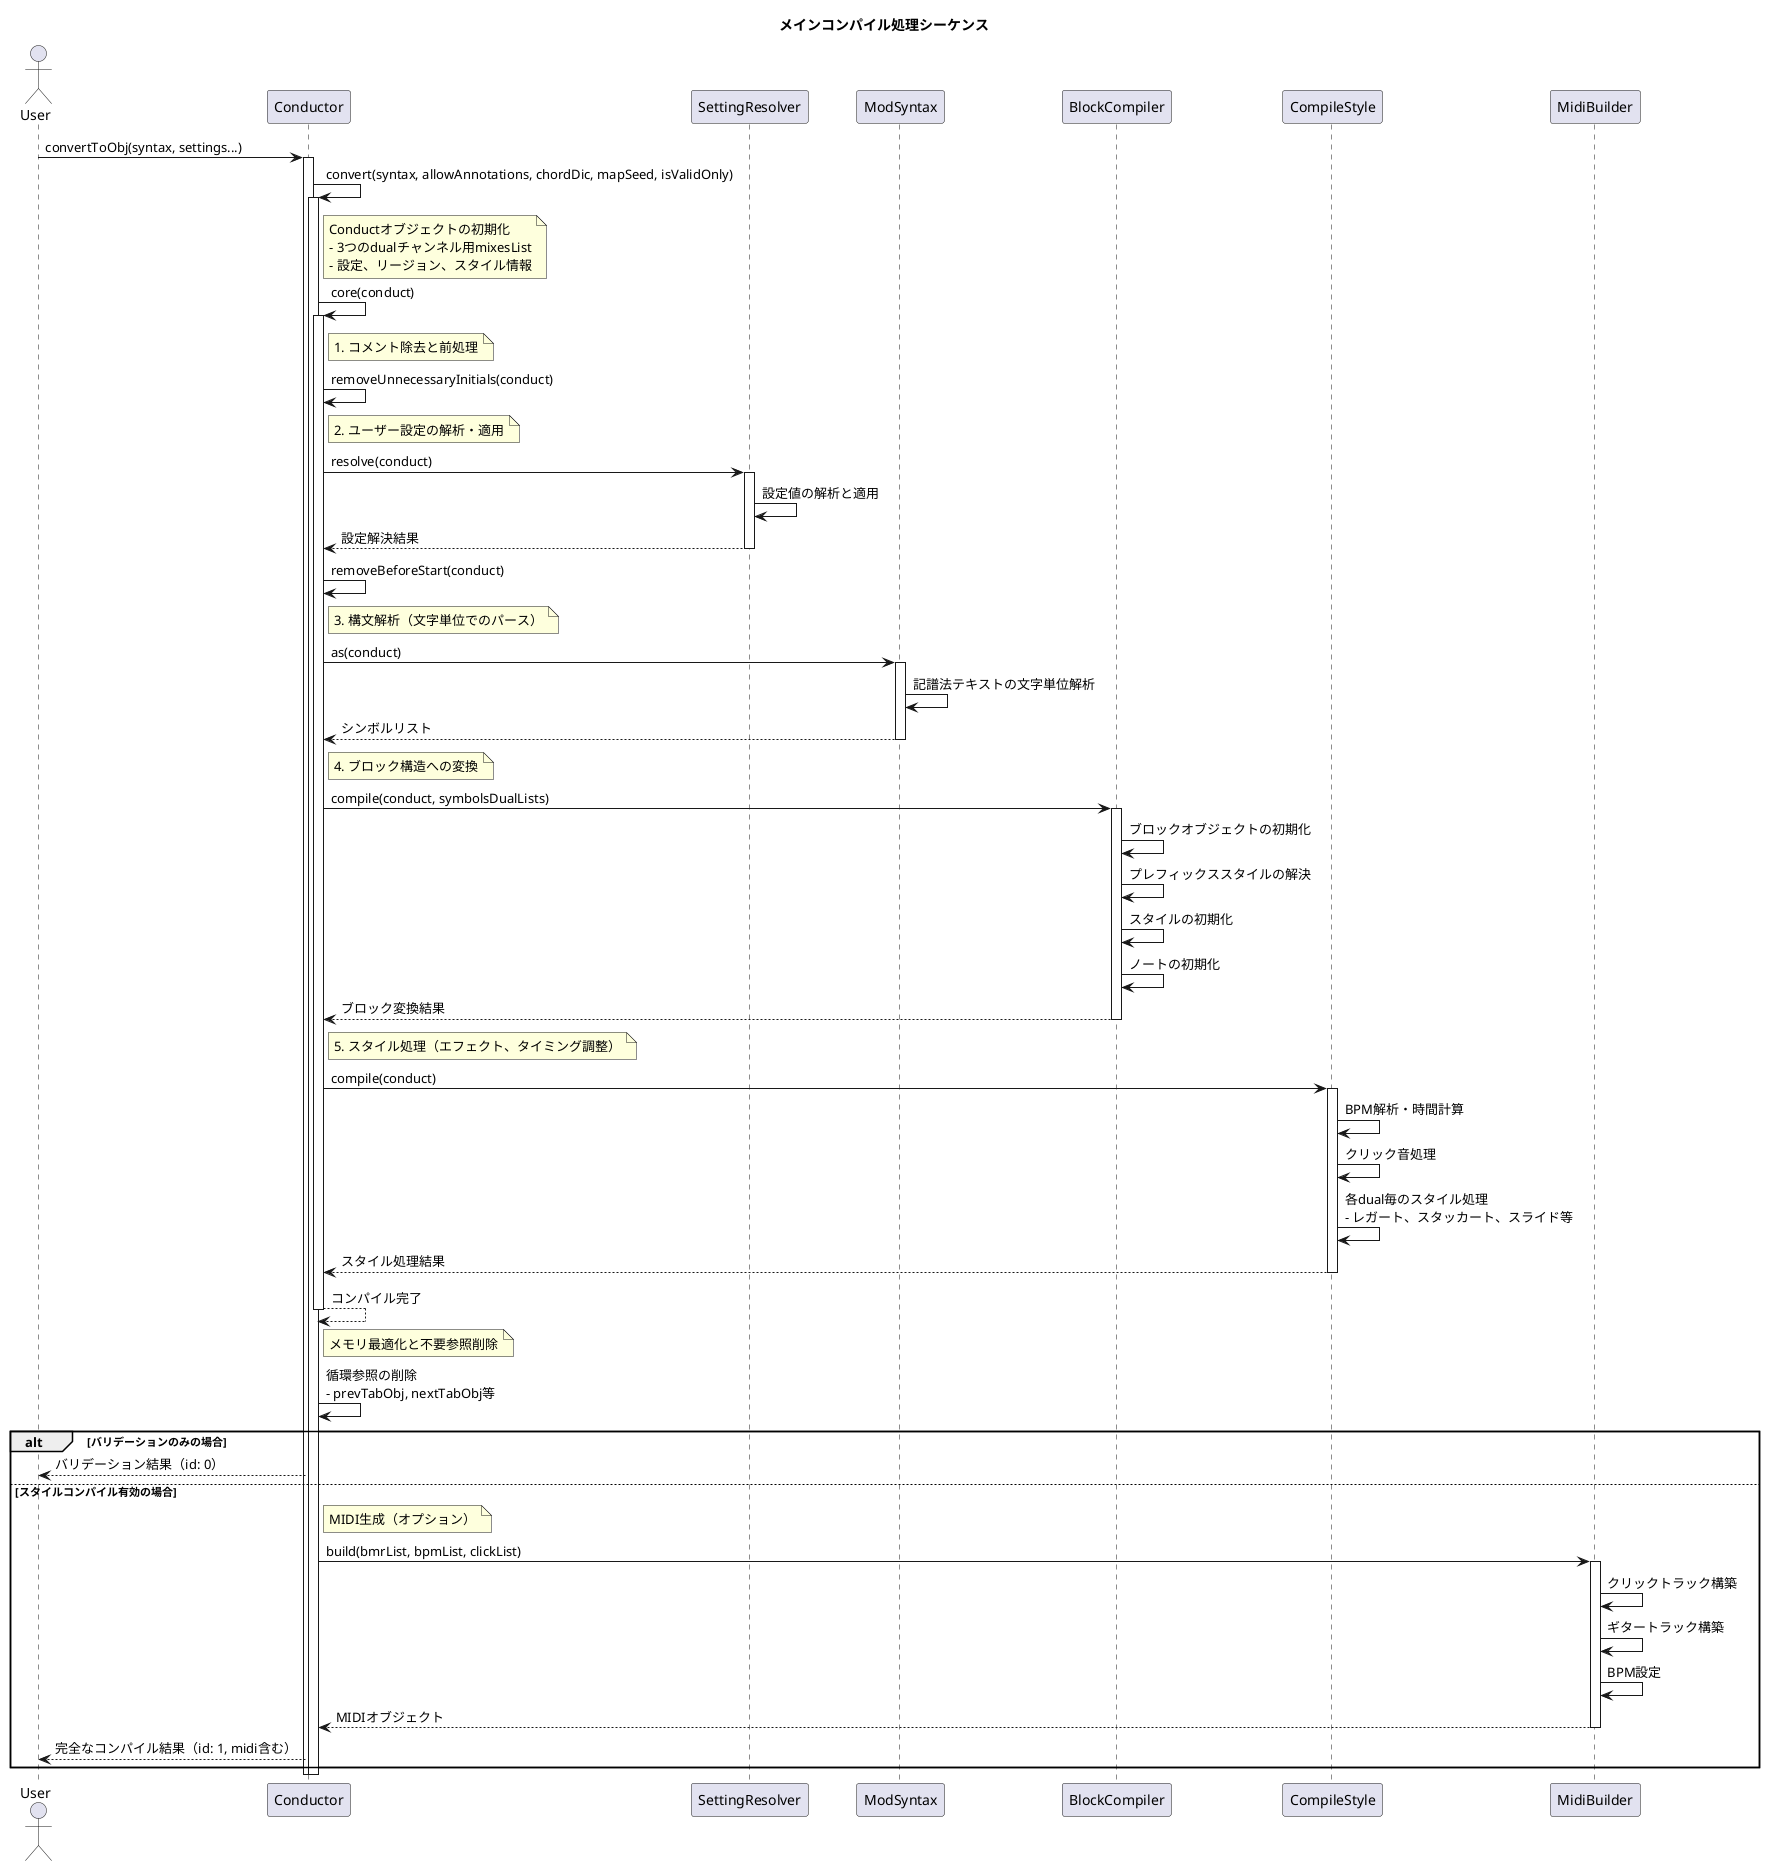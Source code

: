 @startuml main-compilation
title メインコンパイル処理シーケンス

actor User as U
participant "Conductor" as C
participant "SettingResolver" as SR
participant "ModSyntax" as MS
participant "BlockCompiler" as BC
participant "CompileStyle" as CS
participant "MidiBuilder" as MB

U -> C: convertToObj(syntax, settings...)
activate C

C -> C: convert(syntax, allowAnnotations, chordDic, mapSeed, isValidOnly)
activate C

note right of C: Conductオブジェクトの初期化\n- 3つのdualチャンネル用mixesList\n- 設定、リージョン、スタイル情報

C -> C: core(conduct)
activate C

note right of C: 1. コメント除去と前処理
C -> C: removeUnnecessaryInitials(conduct)

note right of C: 2. ユーザー設定の解析・適用
C -> SR: resolve(conduct)
activate SR
SR -> SR: 設定値の解析と適用
SR --> C: 設定解決結果
deactivate SR

C -> C: removeBeforeStart(conduct)

note right of C: 3. 構文解析（文字単位でのパース）
C -> MS: as(conduct)
activate MS
MS -> MS: 記譜法テキストの文字単位解析
MS --> C: シンボルリスト
deactivate MS

note right of C: 4. ブロック構造への変換
C -> BC: compile(conduct, symbolsDualLists)
activate BC
BC -> BC: ブロックオブジェクトの初期化
BC -> BC: プレフィックススタイルの解決
BC -> BC: スタイルの初期化
BC -> BC: ノートの初期化
BC --> C: ブロック変換結果
deactivate BC

note right of C: 5. スタイル処理（エフェクト、タイミング調整）
C -> CS: compile(conduct)
activate CS
CS -> CS: BPM解析・時間計算
CS -> CS: クリック音処理
CS -> CS: 各dual毎のスタイル処理\n- レガート、スタッカート、スライド等
CS --> C: スタイル処理結果
deactivate CS

C --> C: コンパイル完了
deactivate C

note right of C: メモリ最適化と不要参照削除
C -> C: 循環参照の削除\n- prevTabObj, nextTabObj等

alt バリデーションのみの場合
    C --> U: バリデーション結果（id: 0）
else スタイルコンパイル有効の場合
    note right of C: MIDI生成（オプション）
    C -> MB: build(bmrList, bpmList, clickList)
    activate MB
    MB -> MB: クリックトラック構築
    MB -> MB: ギタートラック構築
    MB -> MB: BPM設定
    MB --> C: MIDIオブジェクト
    deactivate MB
    
    C --> U: 完全なコンパイル結果（id: 1, midi含む）
end

deactivate C
deactivate C

@enduml 